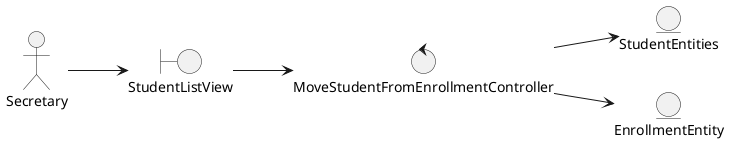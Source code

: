 @startuml
left to right direction

actor Secretary

boundary StudentListView

control MoveStudentFromEnrollmentController

entity StudentEntities
entity EnrollmentEntity



'--- Actor relations ---
Secretary --> StudentListView

'--- Views relations ---
StudentListView --> MoveStudentFromEnrollmentController

'--- Controllers relations ---
MoveStudentFromEnrollmentController --> StudentEntities
MoveStudentFromEnrollmentController --> EnrollmentEntity

'--- Entity relations ---
@enduml